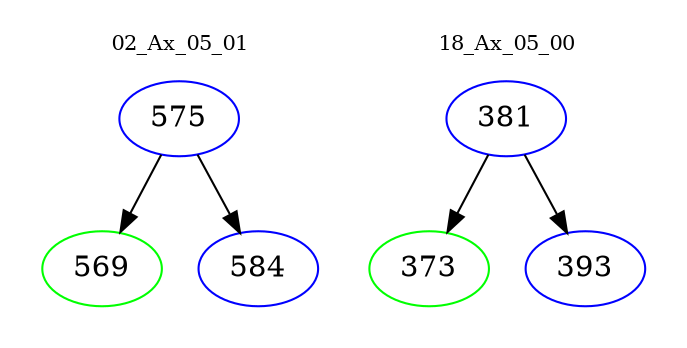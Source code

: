 digraph{
subgraph cluster_0 {
color = white
label = "02_Ax_05_01";
fontsize=10;
T0_575 [label="575", color="blue"]
T0_575 -> T0_569 [color="black"]
T0_569 [label="569", color="green"]
T0_575 -> T0_584 [color="black"]
T0_584 [label="584", color="blue"]
}
subgraph cluster_1 {
color = white
label = "18_Ax_05_00";
fontsize=10;
T1_381 [label="381", color="blue"]
T1_381 -> T1_373 [color="black"]
T1_373 [label="373", color="green"]
T1_381 -> T1_393 [color="black"]
T1_393 [label="393", color="blue"]
}
}
